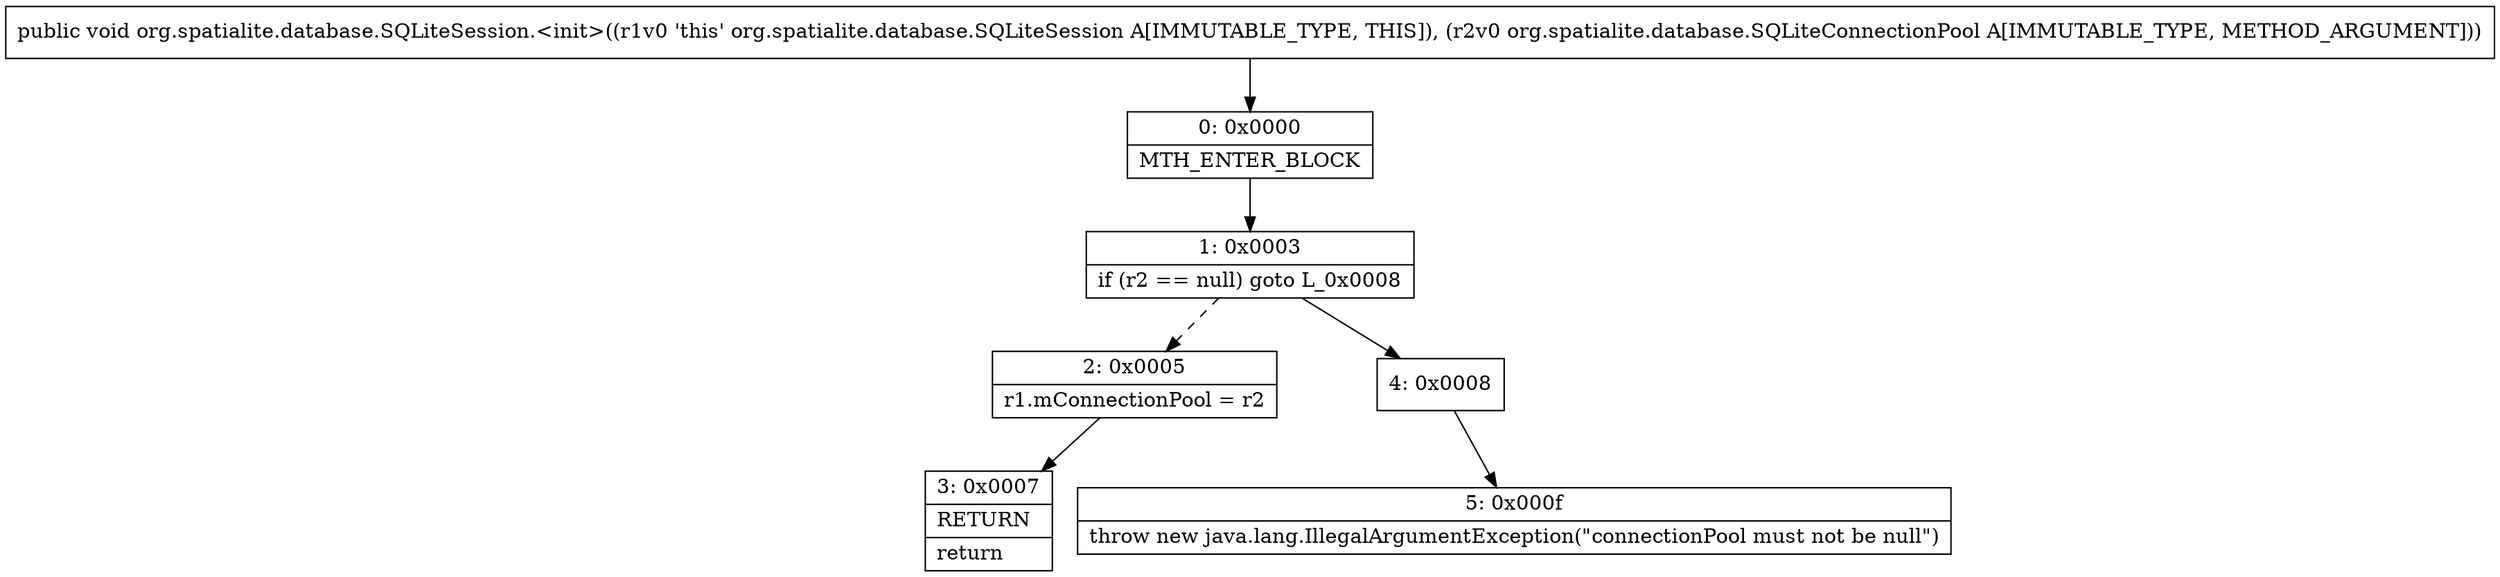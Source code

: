 digraph "CFG fororg.spatialite.database.SQLiteSession.\<init\>(Lorg\/spatialite\/database\/SQLiteConnectionPool;)V" {
Node_0 [shape=record,label="{0\:\ 0x0000|MTH_ENTER_BLOCK\l}"];
Node_1 [shape=record,label="{1\:\ 0x0003|if (r2 == null) goto L_0x0008\l}"];
Node_2 [shape=record,label="{2\:\ 0x0005|r1.mConnectionPool = r2\l}"];
Node_3 [shape=record,label="{3\:\ 0x0007|RETURN\l|return\l}"];
Node_4 [shape=record,label="{4\:\ 0x0008}"];
Node_5 [shape=record,label="{5\:\ 0x000f|throw new java.lang.IllegalArgumentException(\"connectionPool must not be null\")\l}"];
MethodNode[shape=record,label="{public void org.spatialite.database.SQLiteSession.\<init\>((r1v0 'this' org.spatialite.database.SQLiteSession A[IMMUTABLE_TYPE, THIS]), (r2v0 org.spatialite.database.SQLiteConnectionPool A[IMMUTABLE_TYPE, METHOD_ARGUMENT])) }"];
MethodNode -> Node_0;
Node_0 -> Node_1;
Node_1 -> Node_2[style=dashed];
Node_1 -> Node_4;
Node_2 -> Node_3;
Node_4 -> Node_5;
}

